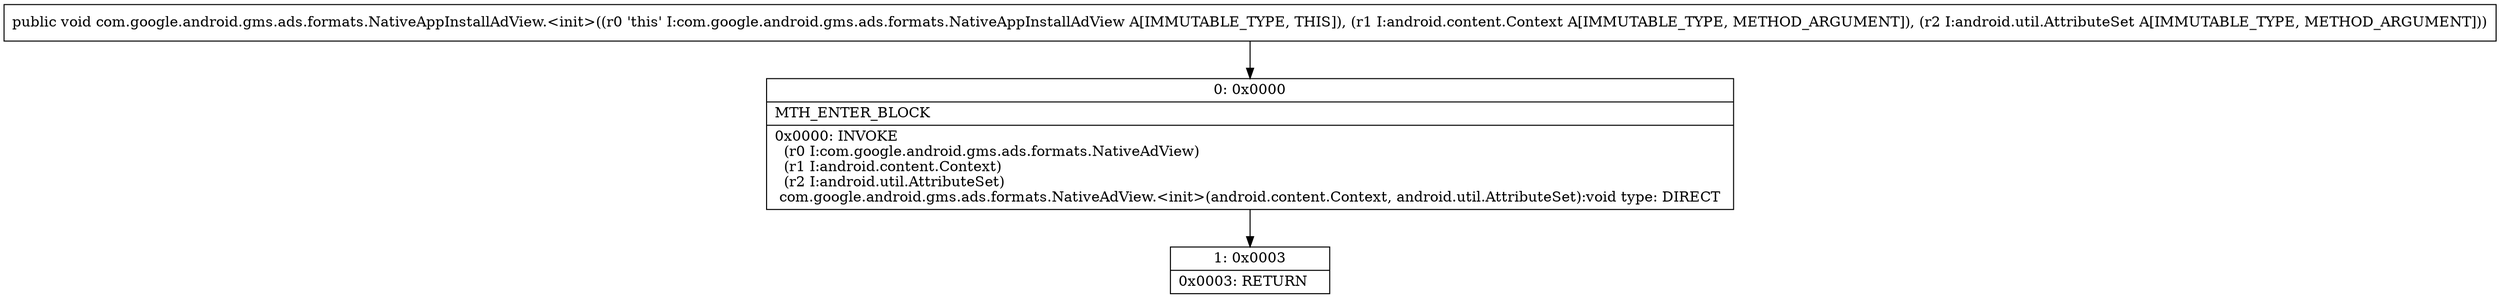 digraph "CFG forcom.google.android.gms.ads.formats.NativeAppInstallAdView.\<init\>(Landroid\/content\/Context;Landroid\/util\/AttributeSet;)V" {
Node_0 [shape=record,label="{0\:\ 0x0000|MTH_ENTER_BLOCK\l|0x0000: INVOKE  \l  (r0 I:com.google.android.gms.ads.formats.NativeAdView)\l  (r1 I:android.content.Context)\l  (r2 I:android.util.AttributeSet)\l com.google.android.gms.ads.formats.NativeAdView.\<init\>(android.content.Context, android.util.AttributeSet):void type: DIRECT \l}"];
Node_1 [shape=record,label="{1\:\ 0x0003|0x0003: RETURN   \l}"];
MethodNode[shape=record,label="{public void com.google.android.gms.ads.formats.NativeAppInstallAdView.\<init\>((r0 'this' I:com.google.android.gms.ads.formats.NativeAppInstallAdView A[IMMUTABLE_TYPE, THIS]), (r1 I:android.content.Context A[IMMUTABLE_TYPE, METHOD_ARGUMENT]), (r2 I:android.util.AttributeSet A[IMMUTABLE_TYPE, METHOD_ARGUMENT])) }"];
MethodNode -> Node_0;
Node_0 -> Node_1;
}

